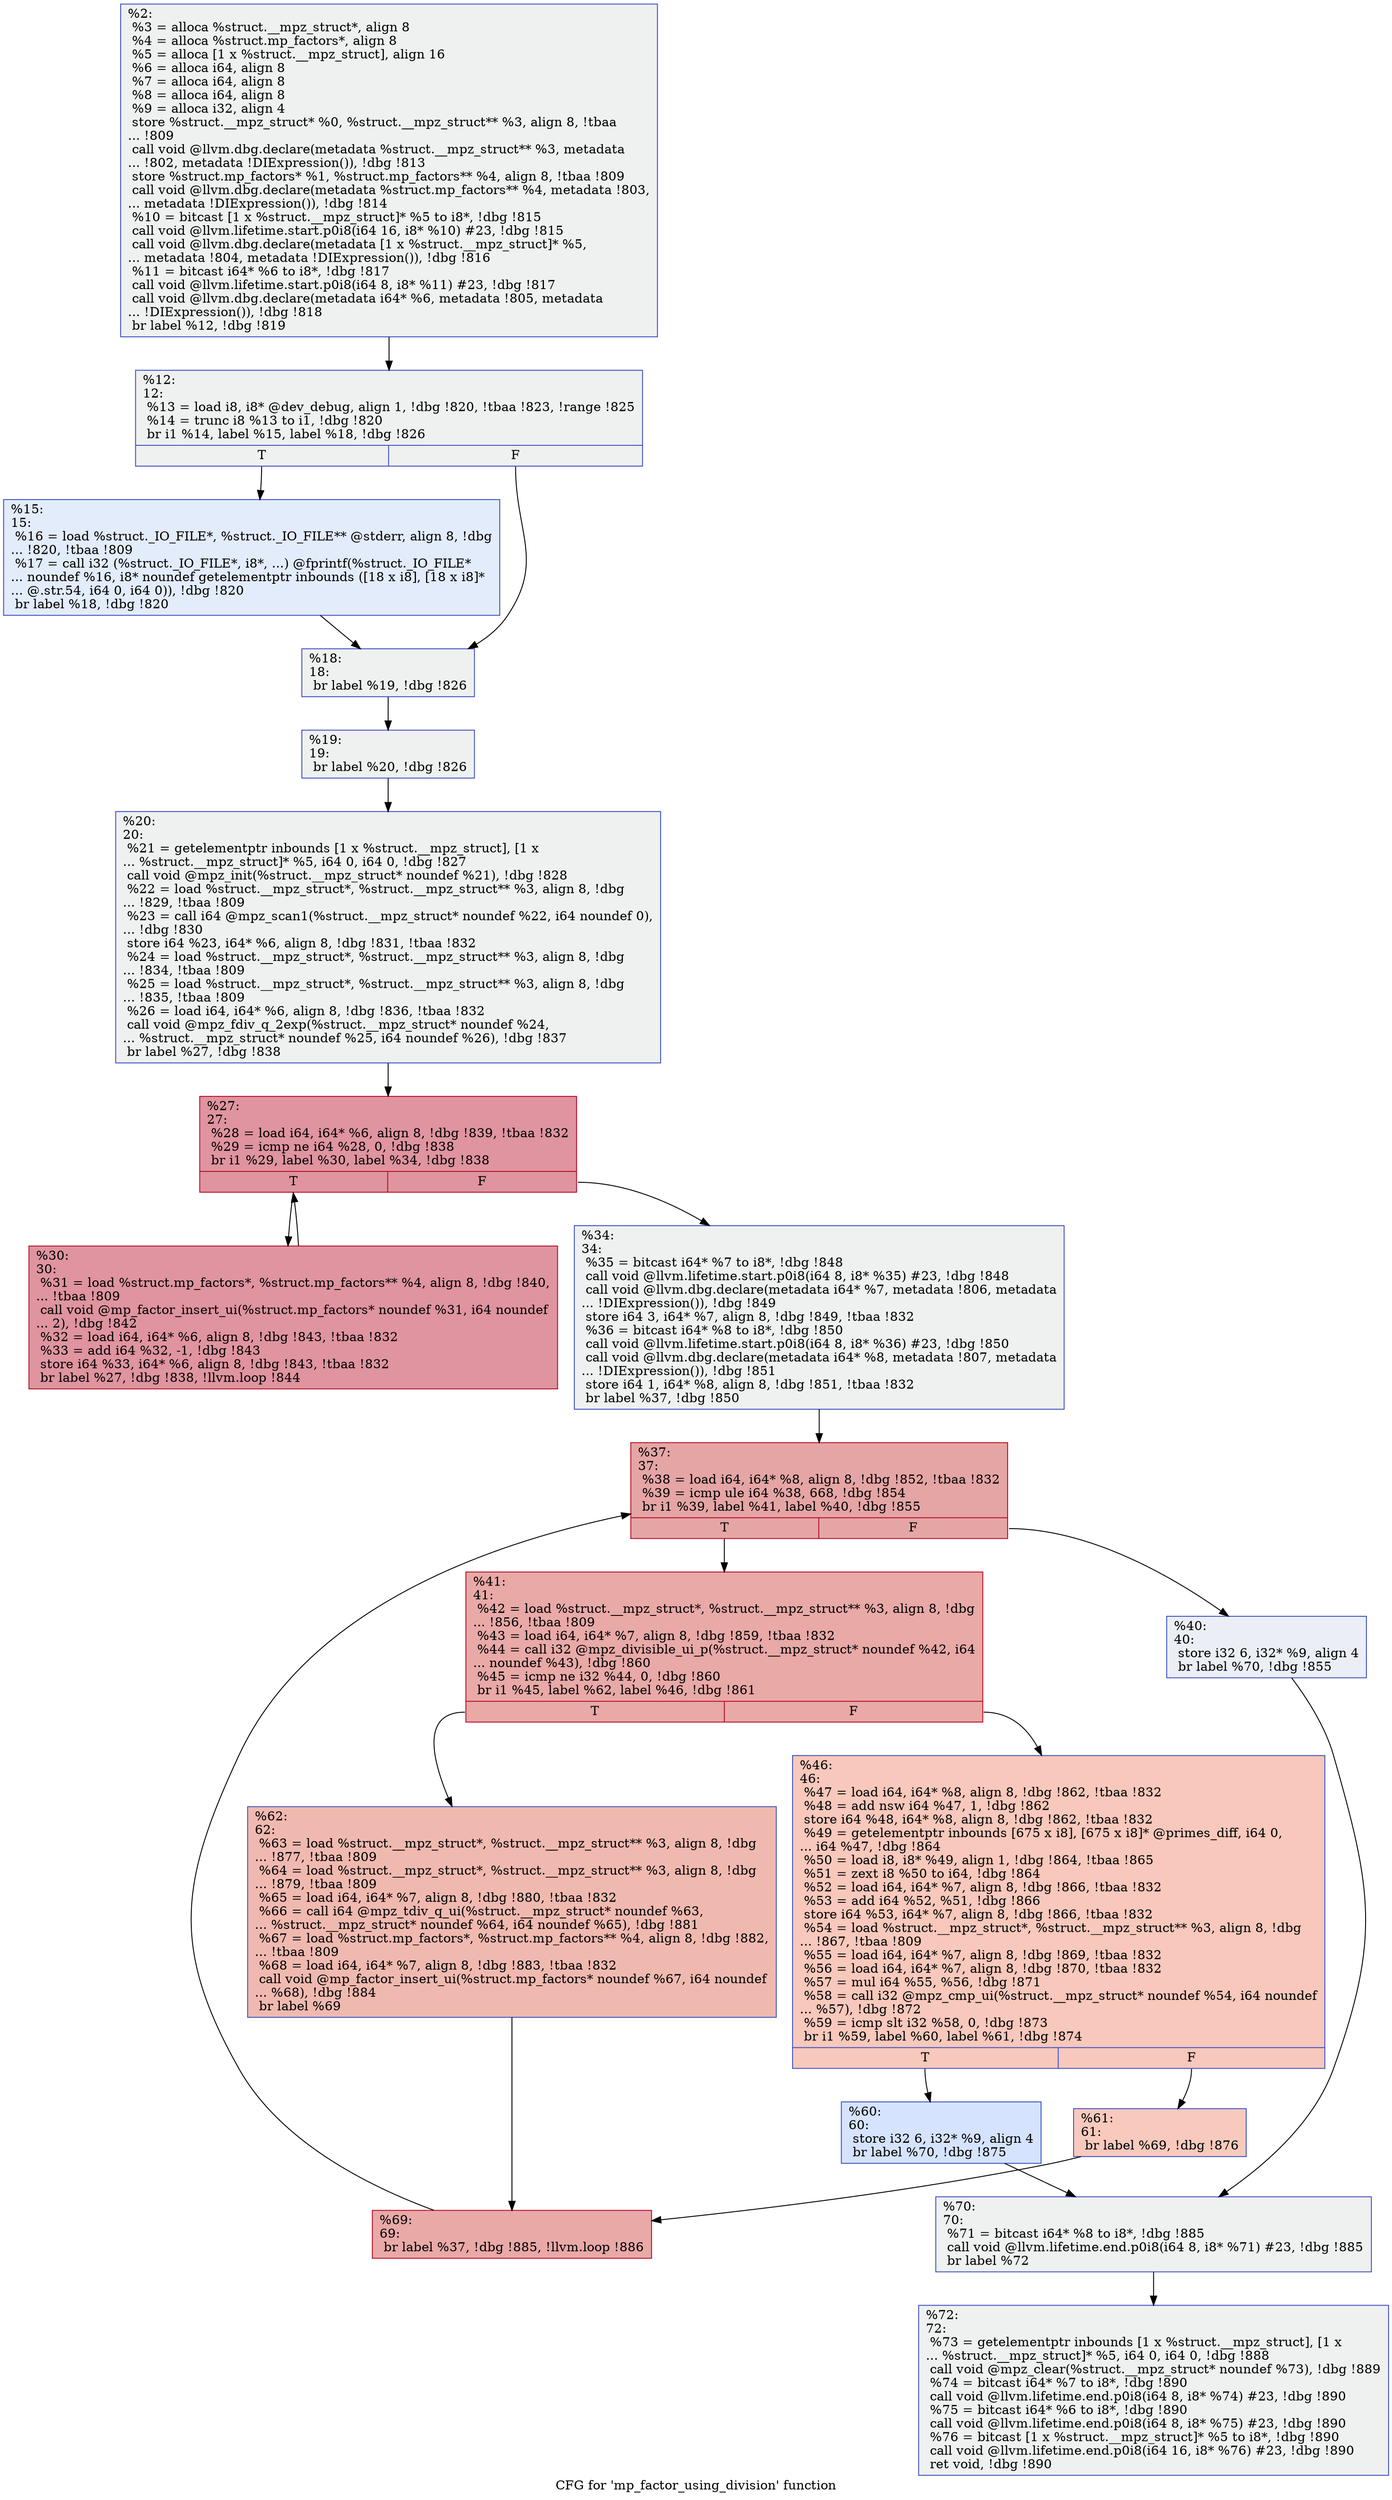 digraph "CFG for 'mp_factor_using_division' function" {
	label="CFG for 'mp_factor_using_division' function";

	Node0x1957b80 [shape=record,color="#3d50c3ff", style=filled, fillcolor="#dbdcde70",label="{%2:\l  %3 = alloca %struct.__mpz_struct*, align 8\l  %4 = alloca %struct.mp_factors*, align 8\l  %5 = alloca [1 x %struct.__mpz_struct], align 16\l  %6 = alloca i64, align 8\l  %7 = alloca i64, align 8\l  %8 = alloca i64, align 8\l  %9 = alloca i32, align 4\l  store %struct.__mpz_struct* %0, %struct.__mpz_struct** %3, align 8, !tbaa\l... !809\l  call void @llvm.dbg.declare(metadata %struct.__mpz_struct** %3, metadata\l... !802, metadata !DIExpression()), !dbg !813\l  store %struct.mp_factors* %1, %struct.mp_factors** %4, align 8, !tbaa !809\l  call void @llvm.dbg.declare(metadata %struct.mp_factors** %4, metadata !803,\l... metadata !DIExpression()), !dbg !814\l  %10 = bitcast [1 x %struct.__mpz_struct]* %5 to i8*, !dbg !815\l  call void @llvm.lifetime.start.p0i8(i64 16, i8* %10) #23, !dbg !815\l  call void @llvm.dbg.declare(metadata [1 x %struct.__mpz_struct]* %5,\l... metadata !804, metadata !DIExpression()), !dbg !816\l  %11 = bitcast i64* %6 to i8*, !dbg !817\l  call void @llvm.lifetime.start.p0i8(i64 8, i8* %11) #23, !dbg !817\l  call void @llvm.dbg.declare(metadata i64* %6, metadata !805, metadata\l... !DIExpression()), !dbg !818\l  br label %12, !dbg !819\l}"];
	Node0x1957b80 -> Node0x1957c70;
	Node0x1957c70 [shape=record,color="#3d50c3ff", style=filled, fillcolor="#dbdcde70",label="{%12:\l12:                                               \l  %13 = load i8, i8* @dev_debug, align 1, !dbg !820, !tbaa !823, !range !825\l  %14 = trunc i8 %13 to i1, !dbg !820\l  br i1 %14, label %15, label %18, !dbg !826\l|{<s0>T|<s1>F}}"];
	Node0x1957c70:s0 -> Node0x1957cc0;
	Node0x1957c70:s1 -> Node0x1957d10;
	Node0x1957cc0 [shape=record,color="#3d50c3ff", style=filled, fillcolor="#bfd3f670",label="{%15:\l15:                                               \l  %16 = load %struct._IO_FILE*, %struct._IO_FILE** @stderr, align 8, !dbg\l... !820, !tbaa !809\l  %17 = call i32 (%struct._IO_FILE*, i8*, ...) @fprintf(%struct._IO_FILE*\l... noundef %16, i8* noundef getelementptr inbounds ([18 x i8], [18 x i8]*\l... @.str.54, i64 0, i64 0)), !dbg !820\l  br label %18, !dbg !820\l}"];
	Node0x1957cc0 -> Node0x1957d10;
	Node0x1957d10 [shape=record,color="#3d50c3ff", style=filled, fillcolor="#dbdcde70",label="{%18:\l18:                                               \l  br label %19, !dbg !826\l}"];
	Node0x1957d10 -> Node0x1957d60;
	Node0x1957d60 [shape=record,color="#3d50c3ff", style=filled, fillcolor="#dbdcde70",label="{%19:\l19:                                               \l  br label %20, !dbg !826\l}"];
	Node0x1957d60 -> Node0x1957db0;
	Node0x1957db0 [shape=record,color="#3d50c3ff", style=filled, fillcolor="#dbdcde70",label="{%20:\l20:                                               \l  %21 = getelementptr inbounds [1 x %struct.__mpz_struct], [1 x\l... %struct.__mpz_struct]* %5, i64 0, i64 0, !dbg !827\l  call void @mpz_init(%struct.__mpz_struct* noundef %21), !dbg !828\l  %22 = load %struct.__mpz_struct*, %struct.__mpz_struct** %3, align 8, !dbg\l... !829, !tbaa !809\l  %23 = call i64 @mpz_scan1(%struct.__mpz_struct* noundef %22, i64 noundef 0),\l... !dbg !830\l  store i64 %23, i64* %6, align 8, !dbg !831, !tbaa !832\l  %24 = load %struct.__mpz_struct*, %struct.__mpz_struct** %3, align 8, !dbg\l... !834, !tbaa !809\l  %25 = load %struct.__mpz_struct*, %struct.__mpz_struct** %3, align 8, !dbg\l... !835, !tbaa !809\l  %26 = load i64, i64* %6, align 8, !dbg !836, !tbaa !832\l  call void @mpz_fdiv_q_2exp(%struct.__mpz_struct* noundef %24,\l... %struct.__mpz_struct* noundef %25, i64 noundef %26), !dbg !837\l  br label %27, !dbg !838\l}"];
	Node0x1957db0 -> Node0x1957e00;
	Node0x1957e00 [shape=record,color="#b70d28ff", style=filled, fillcolor="#b70d2870",label="{%27:\l27:                                               \l  %28 = load i64, i64* %6, align 8, !dbg !839, !tbaa !832\l  %29 = icmp ne i64 %28, 0, !dbg !838\l  br i1 %29, label %30, label %34, !dbg !838\l|{<s0>T|<s1>F}}"];
	Node0x1957e00:s0 -> Node0x1957e50;
	Node0x1957e00:s1 -> Node0x1957ea0;
	Node0x1957e50 [shape=record,color="#b70d28ff", style=filled, fillcolor="#b70d2870",label="{%30:\l30:                                               \l  %31 = load %struct.mp_factors*, %struct.mp_factors** %4, align 8, !dbg !840,\l... !tbaa !809\l  call void @mp_factor_insert_ui(%struct.mp_factors* noundef %31, i64 noundef\l... 2), !dbg !842\l  %32 = load i64, i64* %6, align 8, !dbg !843, !tbaa !832\l  %33 = add i64 %32, -1, !dbg !843\l  store i64 %33, i64* %6, align 8, !dbg !843, !tbaa !832\l  br label %27, !dbg !838, !llvm.loop !844\l}"];
	Node0x1957e50 -> Node0x1957e00;
	Node0x1957ea0 [shape=record,color="#3d50c3ff", style=filled, fillcolor="#dbdcde70",label="{%34:\l34:                                               \l  %35 = bitcast i64* %7 to i8*, !dbg !848\l  call void @llvm.lifetime.start.p0i8(i64 8, i8* %35) #23, !dbg !848\l  call void @llvm.dbg.declare(metadata i64* %7, metadata !806, metadata\l... !DIExpression()), !dbg !849\l  store i64 3, i64* %7, align 8, !dbg !849, !tbaa !832\l  %36 = bitcast i64* %8 to i8*, !dbg !850\l  call void @llvm.lifetime.start.p0i8(i64 8, i8* %36) #23, !dbg !850\l  call void @llvm.dbg.declare(metadata i64* %8, metadata !807, metadata\l... !DIExpression()), !dbg !851\l  store i64 1, i64* %8, align 8, !dbg !851, !tbaa !832\l  br label %37, !dbg !850\l}"];
	Node0x1957ea0 -> Node0x1957ef0;
	Node0x1957ef0 [shape=record,color="#b70d28ff", style=filled, fillcolor="#c5333470",label="{%37:\l37:                                               \l  %38 = load i64, i64* %8, align 8, !dbg !852, !tbaa !832\l  %39 = icmp ule i64 %38, 668, !dbg !854\l  br i1 %39, label %41, label %40, !dbg !855\l|{<s0>T|<s1>F}}"];
	Node0x1957ef0:s0 -> Node0x1957f90;
	Node0x1957ef0:s1 -> Node0x1957f40;
	Node0x1957f40 [shape=record,color="#3d50c3ff", style=filled, fillcolor="#d1dae970",label="{%40:\l40:                                               \l  store i32 6, i32* %9, align 4\l  br label %70, !dbg !855\l}"];
	Node0x1957f40 -> Node0x1958170;
	Node0x1957f90 [shape=record,color="#b70d28ff", style=filled, fillcolor="#ca3b3770",label="{%41:\l41:                                               \l  %42 = load %struct.__mpz_struct*, %struct.__mpz_struct** %3, align 8, !dbg\l... !856, !tbaa !809\l  %43 = load i64, i64* %7, align 8, !dbg !859, !tbaa !832\l  %44 = call i32 @mpz_divisible_ui_p(%struct.__mpz_struct* noundef %42, i64\l... noundef %43), !dbg !860\l  %45 = icmp ne i32 %44, 0, !dbg !860\l  br i1 %45, label %62, label %46, !dbg !861\l|{<s0>T|<s1>F}}"];
	Node0x1957f90:s0 -> Node0x19580d0;
	Node0x1957f90:s1 -> Node0x1957fe0;
	Node0x1957fe0 [shape=record,color="#3d50c3ff", style=filled, fillcolor="#ed836670",label="{%46:\l46:                                               \l  %47 = load i64, i64* %8, align 8, !dbg !862, !tbaa !832\l  %48 = add nsw i64 %47, 1, !dbg !862\l  store i64 %48, i64* %8, align 8, !dbg !862, !tbaa !832\l  %49 = getelementptr inbounds [675 x i8], [675 x i8]* @primes_diff, i64 0,\l... i64 %47, !dbg !864\l  %50 = load i8, i8* %49, align 1, !dbg !864, !tbaa !865\l  %51 = zext i8 %50 to i64, !dbg !864\l  %52 = load i64, i64* %7, align 8, !dbg !866, !tbaa !832\l  %53 = add i64 %52, %51, !dbg !866\l  store i64 %53, i64* %7, align 8, !dbg !866, !tbaa !832\l  %54 = load %struct.__mpz_struct*, %struct.__mpz_struct** %3, align 8, !dbg\l... !867, !tbaa !809\l  %55 = load i64, i64* %7, align 8, !dbg !869, !tbaa !832\l  %56 = load i64, i64* %7, align 8, !dbg !870, !tbaa !832\l  %57 = mul i64 %55, %56, !dbg !871\l  %58 = call i32 @mpz_cmp_ui(%struct.__mpz_struct* noundef %54, i64 noundef\l... %57), !dbg !872\l  %59 = icmp slt i32 %58, 0, !dbg !873\l  br i1 %59, label %60, label %61, !dbg !874\l|{<s0>T|<s1>F}}"];
	Node0x1957fe0:s0 -> Node0x1958030;
	Node0x1957fe0:s1 -> Node0x1958080;
	Node0x1958030 [shape=record,color="#3d50c3ff", style=filled, fillcolor="#a1c0ff70",label="{%60:\l60:                                               \l  store i32 6, i32* %9, align 4\l  br label %70, !dbg !875\l}"];
	Node0x1958030 -> Node0x1958170;
	Node0x1958080 [shape=record,color="#3d50c3ff", style=filled, fillcolor="#ef886b70",label="{%61:\l61:                                               \l  br label %69, !dbg !876\l}"];
	Node0x1958080 -> Node0x1958120;
	Node0x19580d0 [shape=record,color="#3d50c3ff", style=filled, fillcolor="#de614d70",label="{%62:\l62:                                               \l  %63 = load %struct.__mpz_struct*, %struct.__mpz_struct** %3, align 8, !dbg\l... !877, !tbaa !809\l  %64 = load %struct.__mpz_struct*, %struct.__mpz_struct** %3, align 8, !dbg\l... !879, !tbaa !809\l  %65 = load i64, i64* %7, align 8, !dbg !880, !tbaa !832\l  %66 = call i64 @mpz_tdiv_q_ui(%struct.__mpz_struct* noundef %63,\l... %struct.__mpz_struct* noundef %64, i64 noundef %65), !dbg !881\l  %67 = load %struct.mp_factors*, %struct.mp_factors** %4, align 8, !dbg !882,\l... !tbaa !809\l  %68 = load i64, i64* %7, align 8, !dbg !883, !tbaa !832\l  call void @mp_factor_insert_ui(%struct.mp_factors* noundef %67, i64 noundef\l... %68), !dbg !884\l  br label %69\l}"];
	Node0x19580d0 -> Node0x1958120;
	Node0x1958120 [shape=record,color="#b70d28ff", style=filled, fillcolor="#ca3b3770",label="{%69:\l69:                                               \l  br label %37, !dbg !885, !llvm.loop !886\l}"];
	Node0x1958120 -> Node0x1957ef0;
	Node0x1958170 [shape=record,color="#3d50c3ff", style=filled, fillcolor="#dbdcde70",label="{%70:\l70:                                               \l  %71 = bitcast i64* %8 to i8*, !dbg !885\l  call void @llvm.lifetime.end.p0i8(i64 8, i8* %71) #23, !dbg !885\l  br label %72\l}"];
	Node0x1958170 -> Node0x19581c0;
	Node0x19581c0 [shape=record,color="#3d50c3ff", style=filled, fillcolor="#dbdcde70",label="{%72:\l72:                                               \l  %73 = getelementptr inbounds [1 x %struct.__mpz_struct], [1 x\l... %struct.__mpz_struct]* %5, i64 0, i64 0, !dbg !888\l  call void @mpz_clear(%struct.__mpz_struct* noundef %73), !dbg !889\l  %74 = bitcast i64* %7 to i8*, !dbg !890\l  call void @llvm.lifetime.end.p0i8(i64 8, i8* %74) #23, !dbg !890\l  %75 = bitcast i64* %6 to i8*, !dbg !890\l  call void @llvm.lifetime.end.p0i8(i64 8, i8* %75) #23, !dbg !890\l  %76 = bitcast [1 x %struct.__mpz_struct]* %5 to i8*, !dbg !890\l  call void @llvm.lifetime.end.p0i8(i64 16, i8* %76) #23, !dbg !890\l  ret void, !dbg !890\l}"];
}
